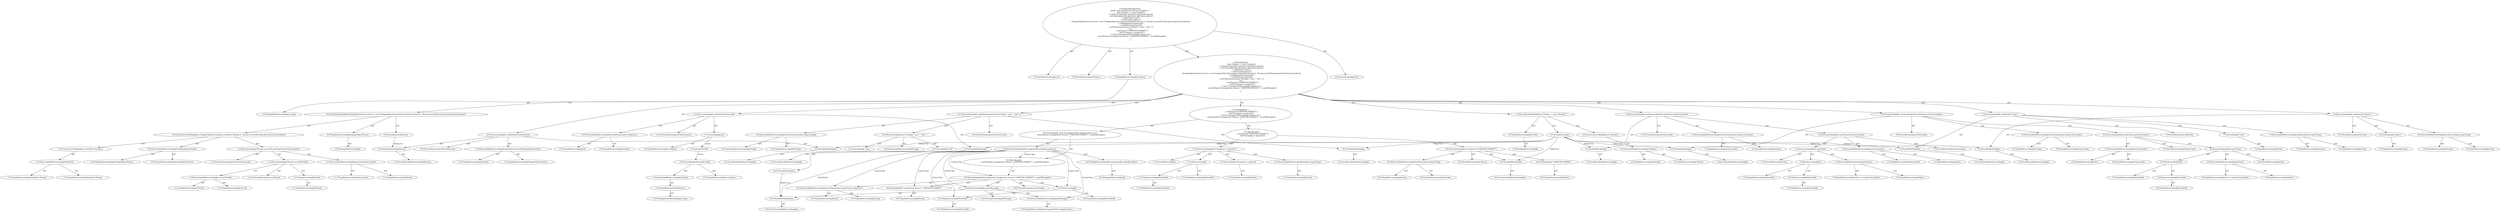 digraph "testSetters#?" {
0 [label="3:CtTypeReferenceImpl@void" shape=ellipse]
1 [label="3:CtVirtualElement@testSetters" shape=ellipse]
2 [label="3:CtTypeReferenceImpl@Exception" shape=ellipse]
3 [label="3:CtPackageReferenceImpl@java.lang" shape=ellipse]
4 [label="4:CtTypeReferenceImpl@Checker" shape=ellipse]
5 [label="4:CtPackageReferenceImpl@" shape=ellipse]
6 [label="4:CtExecutableReferenceImpl@Checker()" shape=ellipse]
7 [label="4:CtTypeReferenceImpl@Checker" shape=ellipse]
8 [label="4:CtTypeReferenceImpl@Checker" shape=ellipse]
9 [label="4:CtConstructorCallImpl@new Checker()" shape=ellipse]
10 [label="4:CtVirtualElement@c" shape=ellipse]
11 [label="4:CtLocalVariableImpl@final Checker c = new Checker()" shape=ellipse]
12 [label="5:CtExecutableReferenceImpl@setClassLoader(java.lang.ClassLoader)" shape=ellipse]
13 [label="5:CtTypeReferenceImpl@Checker" shape=ellipse]
14 [label="5:CtTypeReferenceImpl@ClassLoader" shape=ellipse]
15 [label="5:CtVirtualElement@setClassLoader" shape=ellipse]
16 [label="5:CtVariableReadImpl@c" shape=ellipse]
17 [label="5:CtLocalVariableReferenceImpl@c" shape=ellipse]
18 [label="5:CtExecutableReferenceImpl@getClassLoader()" shape=ellipse]
19 [label="5:CtTypeReferenceImpl@Class" shape=ellipse]
20 [label="5:CtTypeReferenceImpl@ClassLoader" shape=ellipse]
21 [label="5:CtVirtualElement@getClassLoader" shape=ellipse]
22 [label="5:CtExecutableReferenceImpl@getClass()" shape=ellipse]
23 [label="5:CtTypeReferenceImpl@Object" shape=ellipse]
24 [label="5:CtTypeReferenceImpl@Class<? extends PlaceHold>" shape=ellipse]
25 [label="5:CtVirtualElement@getClass" shape=ellipse]
26 [label="5:CtTypeAccessImpl@PlaceHold" shape=ellipse]
27 [label="5:CtTypeReferenceImpl@PlaceHold" shape=ellipse]
28 [label="5:CtThisAccessImpl@this" shape=ellipse]
29 [label="5:CtTypeReferenceImpl@PlaceHold" shape=ellipse]
30 [label="5:CtInvocationImpl@this.getClass()" shape=ellipse]
31 [label="5:CtInvocationImpl@this.getClass().getClassLoader()" shape=ellipse]
32 [label="5:CtInvocationImpl@c.setClassLoader(this.getClass().getClassLoader())" shape=ellipse]
33 [label="6:CtExecutableReferenceImpl@setClassloader(java.lang.ClassLoader)" shape=ellipse]
34 [label="6:CtTypeReferenceImpl@Checker" shape=ellipse]
35 [label="6:CtTypeReferenceImpl@ClassLoader" shape=ellipse]
36 [label="6:CtVirtualElement@setClassloader" shape=ellipse]
37 [label="6:CtVariableReadImpl@c" shape=ellipse]
38 [label="6:CtLocalVariableReferenceImpl@c" shape=ellipse]
39 [label="6:CtExecutableReferenceImpl@getClassLoader()" shape=ellipse]
40 [label="6:CtTypeReferenceImpl@Class" shape=ellipse]
41 [label="6:CtTypeReferenceImpl@ClassLoader" shape=ellipse]
42 [label="6:CtVirtualElement@getClassLoader" shape=ellipse]
43 [label="6:CtExecutableReferenceImpl@getClass()" shape=ellipse]
44 [label="6:CtTypeReferenceImpl@Object" shape=ellipse]
45 [label="6:CtTypeReferenceImpl@Class<? extends PlaceHold>" shape=ellipse]
46 [label="6:CtVirtualElement@getClass" shape=ellipse]
47 [label="6:CtTypeAccessImpl@PlaceHold" shape=ellipse]
48 [label="6:CtTypeReferenceImpl@PlaceHold" shape=ellipse]
49 [label="6:CtThisAccessImpl@this" shape=ellipse]
50 [label="6:CtTypeReferenceImpl@PlaceHold" shape=ellipse]
51 [label="6:CtInvocationImpl@this.getClass()" shape=ellipse]
52 [label="6:CtInvocationImpl@this.getClass().getClassLoader()" shape=ellipse]
53 [label="6:CtInvocationImpl@c.setClassloader(this.getClass().getClassLoader())" shape=ellipse]
54 [label="7:CtExecutableReferenceImpl@setBasedir(java.lang.String)" shape=ellipse]
55 [label="7:CtTypeReferenceImpl@Checker" shape=ellipse]
56 [label="7:CtTypeReferenceImpl@String" shape=ellipse]
57 [label="7:CtVirtualElement@setBasedir" shape=ellipse]
58 [label="7:CtVariableReadImpl@c" shape=ellipse]
59 [label="7:CtLocalVariableReferenceImpl@c" shape=ellipse]
60 [label="7:CtLiteralImpl@\"some\"" shape=ellipse]
61 [label="7:CtTypeReferenceImpl@String" shape=ellipse]
62 [label="7:CtInvocationImpl@c.setBasedir(\"some\")" shape=ellipse]
63 [label="8:CtExecutableReferenceImpl@setSeverity(java.lang.String)" shape=ellipse]
64 [label="8:CtTypeReferenceImpl@Checker" shape=ellipse]
65 [label="8:CtTypeReferenceImpl@String" shape=ellipse]
66 [label="8:CtVirtualElement@setSeverity" shape=ellipse]
67 [label="8:CtVariableReadImpl@c" shape=ellipse]
68 [label="8:CtLocalVariableReferenceImpl@c" shape=ellipse]
69 [label="8:CtLiteralImpl@\"ignore\"" shape=ellipse]
70 [label="8:CtTypeReferenceImpl@String" shape=ellipse]
71 [label="8:CtInvocationImpl@c.setSeverity(\"ignore\")" shape=ellipse]
72 [label="9:CtTypeReferenceImpl@PackageObjectFactory" shape=ellipse]
73 [label="9:CtPackageReferenceImpl@" shape=ellipse]
74 [label="10:CtExecutableReferenceImpl@PackageObjectFactory()" shape=ellipse]
75 [label="10:CtTypeReferenceImpl@PackageObjectFactory" shape=ellipse]
76 [label="10:CtTypeReferenceImpl@PackageObjectFactory" shape=ellipse]
77 [label="11:CtExecutableReferenceImpl@HashSet()" shape=ellipse]
78 [label="11:CtTypeReferenceImpl@HashSet<String>" shape=ellipse]
79 [label="11:CtTypeReferenceImpl@HashSet<String>" shape=ellipse]
80 [label="11:CtConstructorCallImpl@new HashSet<String>()" shape=ellipse]
81 [label="11:CtExecutableReferenceImpl@getContextClassLoader()" shape=ellipse]
82 [label="11:CtTypeReferenceImpl@Thread" shape=ellipse]
83 [label="11:CtTypeReferenceImpl@ClassLoader" shape=ellipse]
84 [label="11:CtVirtualElement@getContextClassLoader" shape=ellipse]
85 [label="11:CtExecutableReferenceImpl@currentThread()" shape=ellipse]
86 [label="11:CtTypeReferenceImpl@Thread" shape=ellipse]
87 [label="11:CtTypeReferenceImpl@Thread" shape=ellipse]
88 [label="11:CtVirtualElement@currentThread" shape=ellipse]
89 [label="11:CtTypeAccessImpl@Thread" shape=ellipse]
90 [label="11:CtTypeReferenceImpl@Thread" shape=ellipse]
91 [label="11:CtInvocationImpl@Thread.currentThread()" shape=ellipse]
92 [label="11:CtInvocationImpl@Thread.currentThread().getContextClassLoader()" shape=ellipse]
93 [label="10:CtConstructorCallImpl@new PackageObjectFactory(new HashSet<String>(), Thread.currentThread().getContextClassLoader())" shape=ellipse]
94 [label="9:CtVirtualElement@factory" shape=ellipse]
95 [label="9:CtLocalVariableImpl@PackageObjectFactory factory = new PackageObjectFactory(new HashSet<String>(), Thread.currentThread().getContextClassLoader())" shape=ellipse]
96 [label="12:CtExecutableReferenceImpl@setModuleFactory(PackageObjectFactory)" shape=ellipse]
97 [label="12:CtTypeReferenceImpl@Checker" shape=ellipse]
98 [label="12:CtTypeReferenceImpl@PackageObjectFactory" shape=ellipse]
99 [label="12:CtVirtualElement@setModuleFactory" shape=ellipse]
100 [label="12:CtVariableReadImpl@c" shape=ellipse]
101 [label="12:CtLocalVariableReferenceImpl@c" shape=ellipse]
102 [label="12:CtVariableReadImpl@factory" shape=ellipse]
103 [label="12:CtLocalVariableReferenceImpl@factory" shape=ellipse]
104 [label="12:CtInvocationImpl@c.setModuleFactory(factory)" shape=ellipse]
105 [label="13:CtExecutableReferenceImpl@setFileExtensions(<unknown>)" shape=ellipse]
106 [label="13:CtTypeReferenceImpl@Checker" shape=ellipse]
107 [label="13:CtTypeReferenceImpl@null" shape=ellipse]
108 [label="13:CtVirtualElement@setFileExtensions" shape=ellipse]
109 [label="13:CtVariableReadImpl@c" shape=ellipse]
110 [label="13:CtLocalVariableReferenceImpl@c" shape=ellipse]
111 [label="13:CtLiteralImpl@null" shape=ellipse]
112 [label="13:CtTypeReferenceImpl@<nulltype>" shape=ellipse]
113 [label="13:CtInvocationImpl@c.setFileExtensions(null)" shape=ellipse]
114 [label="14:CtExecutableReferenceImpl@setFileExtensions(java.lang.String[])" shape=ellipse]
115 [label="14:CtTypeReferenceImpl@Checker" shape=ellipse]
116 [label="14:CtArrayTypeReferenceImpl@String[]" shape=ellipse]
117 [label="14:CtVirtualElement@setFileExtensions" shape=ellipse]
118 [label="14:CtVariableReadImpl@c" shape=ellipse]
119 [label="14:CtLocalVariableReferenceImpl@c" shape=ellipse]
120 [label="14:CtNewArrayImpl@new String[]\{ \".java\", \"xml\" \}" shape=ellipse]
121 [label="14:CtArrayTypeReferenceImpl@String[]" shape=ellipse]
122 [label="14:CtLiteralImpl@\".java\"" shape=ellipse]
123 [label="14:CtLiteralImpl@\"xml\"" shape=ellipse]
124 [label="14:CtInvocationImpl@c.setFileExtensions(new String[]\{ \".java\", \"xml\" \})" shape=ellipse]
125 [label="16:CtExecutableReferenceImpl@setCharset(java.lang.String)" shape=ellipse]
126 [label="16:CtTypeReferenceImpl@Checker" shape=ellipse]
127 [label="16:CtTypeReferenceImpl@String" shape=ellipse]
128 [label="16:CtVirtualElement@setCharset" shape=ellipse]
129 [label="16:CtVariableReadImpl@c" shape=ellipse]
130 [label="16:CtLocalVariableReferenceImpl@c" shape=ellipse]
131 [label="16:CtLiteralImpl@\"UNKNOW-CHARSET\"" shape=ellipse]
132 [label="16:CtTypeReferenceImpl@String" shape=ellipse]
133 [label="16:CtInvocationImpl@c.setCharset(\"UNKNOW-CHARSET\")" shape=ellipse]
134 [label="17:CtExecutableReferenceImpl@fail(java.lang.String)" shape=ellipse]
135 [label="17:CtTypeReferenceImpl@String" shape=ellipse]
136 [label="17:CtVirtualElement@fail" shape=ellipse]
137 [label="17:CtTypeAccessImpl@PlaceHold" shape=ellipse]
138 [label="17:CtTypeReferenceImpl@PlaceHold" shape=ellipse]
139 [label="17:CtThisAccessImpl@" shape=ellipse]
140 [label="17:CtTypeReferenceImpl@PlaceHold" shape=ellipse]
141 [label="17:CtLiteralImpl@\"Exception is expected\"" shape=ellipse]
142 [label="17:CtTypeReferenceImpl@String" shape=ellipse]
143 [label="17:CtInvocationImpl@fail(\"Exception is expected\")" shape=ellipse]
144 [label="15:CtBlockImpl@\{
    c.setCharset(\"UNKNOW-CHARSET\");
    fail(\"Exception is expected\");
\}" shape=ellipse]
145 [label="18:CtVirtualElement@ex" shape=ellipse]
146 [label="18:CtTypeReferenceImpl@UnsupportedEncodingException" shape=ellipse]
147 [label="18:CtPackageReferenceImpl@" shape=ellipse]
148 [label="18:CtCatchVariableImpl@UnsupportedEncodingException ex" shape=ellipse]
149 [label="19:CtExecutableReferenceImpl@assertEquals(java.lang.String,<unknown>)" shape=ellipse]
150 [label="19:CtTypeReferenceImpl@String" shape=ellipse]
151 [label="19:CtTypeReferenceImpl@null" shape=ellipse]
152 [label="19:CtVirtualElement@assertEquals" shape=ellipse]
153 [label="19:CtTypeAccessImpl@PlaceHold" shape=ellipse]
154 [label="19:CtTypeReferenceImpl@PlaceHold" shape=ellipse]
155 [label="19:CtThisAccessImpl@" shape=ellipse]
156 [label="19:CtTypeReferenceImpl@PlaceHold" shape=ellipse]
157 [label="19:CtLiteralImpl@\"unsupported charset: 'UNKNOW-CHARSET'\"" shape=ellipse]
158 [label="19:CtTypeReferenceImpl@String" shape=ellipse]
159 [label="19:CtExecutableReferenceImpl@getMessage()" shape=ellipse]
160 [label="19:CtTypeReferenceImpl@UnsupportedEncodingException" shape=ellipse]
161 [label="19:CtVirtualElement@getMessage" shape=ellipse]
162 [label="19:CtVariableReadImpl@ex" shape=ellipse]
163 [label="19:CtCatchVariableReferenceImpl@ex" shape=ellipse]
164 [label="19:CtInvocationImpl@ex.getMessage()" shape=ellipse]
165 [label="19:CtInvocationImpl@assertEquals(\"unsupported charset: 'UNKNOW-CHARSET'\", ex.getMessage())" shape=ellipse]
166 [label="18:CtBlockImpl@\{
    assertEquals(\"unsupported charset: 'UNKNOW-CHARSET'\", ex.getMessage());
\}" shape=ellipse]
167 [label="18:CtCatchImpl@ catch (UnsupportedEncodingException ex) \{
    assertEquals(\"unsupported charset: 'UNKNOW-CHARSET'\", ex.getMessage());
\}" shape=ellipse]
168 [label="15:CtTryImpl@try \{
    c.setCharset(\"UNKNOW-CHARSET\");
    fail(\"Exception is expected\");
\} catch (UnsupportedEncodingException ex) \{
    assertEquals(\"unsupported charset: 'UNKNOW-CHARSET'\", ex.getMessage());
\}" shape=ellipse]
169 [label="3:CtBlockImpl@\{
    final Checker c = new Checker();
    c.setClassLoader(this.getClass().getClassLoader());
    c.setClassloader(this.getClass().getClassLoader());
    c.setBasedir(\"some\");
    c.setSeverity(\"ignore\");
    PackageObjectFactory factory = new PackageObjectFactory(new HashSet<String>(), Thread.currentThread().getContextClassLoader());
    c.setModuleFactory(factory);
    c.setFileExtensions(null);
    c.setFileExtensions(new String[]\{ \".java\", \"xml\" \});
    try \{
        c.setCharset(\"UNKNOW-CHARSET\");
        fail(\"Exception is expected\");
    \} catch (UnsupportedEncodingException ex) \{
        assertEquals(\"unsupported charset: 'UNKNOW-CHARSET'\", ex.getMessage());
    \}
\}" shape=ellipse]
170 [label="3:CtMethodImpl@@Test
public void testSetters() throws Exception \{
    final Checker c = new Checker();
    c.setClassLoader(this.getClass().getClassLoader());
    c.setClassloader(this.getClass().getClassLoader());
    c.setBasedir(\"some\");
    c.setSeverity(\"ignore\");
    PackageObjectFactory factory = new PackageObjectFactory(new HashSet<String>(), Thread.currentThread().getContextClassLoader());
    c.setModuleFactory(factory);
    c.setFileExtensions(null);
    c.setFileExtensions(new String[]\{ \".java\", \"xml\" \});
    try \{
        c.setCharset(\"UNKNOW-CHARSET\");
        fail(\"Exception is expected\");
    \} catch (UnsupportedEncodingException ex) \{
        assertEquals(\"unsupported charset: 'UNKNOW-CHARSET'\", ex.getMessage());
    \}
\}" shape=ellipse]
171 [label="2:CtAnnotationImpl@@Test" shape=ellipse]
172 [label="13:Update@UPDATE" shape=ellipse]
173 [label="13:CtTypeReferenceImpl@<nulltype>" shape=ellipse]
174 [label="13:CtPackageReferenceImpl@java.lang" shape=ellipse]
175 [label="13:CtTypeReferenceImpl@String" shape=ellipse]
176 [label="13:CtArrayTypeReferenceImpl@String[]" shape=ellipse]
177 [label="13:CtLiteralImpl@((String[]) (null))" shape=ellipse]
2 -> 3 [label="AST"];
4 -> 5 [label="AST"];
6 -> 7 [label="AST"];
6 -> 8 [label="AST"];
9 -> 6 [label="AST"];
10 -> 16 [label="Define-Use"];
10 -> 37 [label="Define-Use"];
10 -> 58 [label="Define-Use"];
10 -> 67 [label="Define-Use"];
10 -> 100 [label="Define-Use"];
10 -> 109 [label="Define-Use"];
10 -> 118 [label="Define-Use"];
10 -> 129 [label="Define-Use"];
11 -> 10 [label="AST"];
11 -> 4 [label="AST"];
11 -> 9 [label="AST"];
12 -> 13 [label="AST"];
12 -> 14 [label="AST"];
16 -> 17 [label="AST"];
18 -> 19 [label="AST"];
18 -> 20 [label="AST"];
22 -> 23 [label="AST"];
22 -> 24 [label="AST"];
26 -> 27 [label="AST"];
28 -> 29 [label="AST"];
28 -> 26 [label="AST"];
30 -> 25 [label="AST"];
30 -> 28 [label="AST"];
30 -> 22 [label="AST"];
31 -> 21 [label="AST"];
31 -> 30 [label="AST"];
31 -> 18 [label="AST"];
32 -> 15 [label="AST"];
32 -> 16 [label="AST"];
32 -> 12 [label="AST"];
32 -> 31 [label="AST"];
33 -> 34 [label="AST"];
33 -> 35 [label="AST"];
37 -> 38 [label="AST"];
39 -> 40 [label="AST"];
39 -> 41 [label="AST"];
43 -> 44 [label="AST"];
43 -> 45 [label="AST"];
47 -> 48 [label="AST"];
49 -> 50 [label="AST"];
49 -> 47 [label="AST"];
51 -> 46 [label="AST"];
51 -> 49 [label="AST"];
51 -> 43 [label="AST"];
52 -> 42 [label="AST"];
52 -> 51 [label="AST"];
52 -> 39 [label="AST"];
53 -> 36 [label="AST"];
53 -> 37 [label="AST"];
53 -> 33 [label="AST"];
53 -> 52 [label="AST"];
54 -> 55 [label="AST"];
54 -> 56 [label="AST"];
58 -> 59 [label="AST"];
60 -> 61 [label="AST"];
62 -> 57 [label="AST"];
62 -> 58 [label="AST"];
62 -> 54 [label="AST"];
62 -> 60 [label="AST"];
63 -> 64 [label="AST"];
63 -> 65 [label="AST"];
67 -> 68 [label="AST"];
69 -> 70 [label="AST"];
71 -> 66 [label="AST"];
71 -> 67 [label="AST"];
71 -> 63 [label="AST"];
71 -> 69 [label="AST"];
72 -> 73 [label="AST"];
74 -> 75 [label="AST"];
74 -> 76 [label="AST"];
77 -> 78 [label="AST"];
77 -> 79 [label="AST"];
80 -> 77 [label="AST"];
81 -> 82 [label="AST"];
81 -> 83 [label="AST"];
85 -> 86 [label="AST"];
85 -> 87 [label="AST"];
89 -> 90 [label="AST"];
91 -> 88 [label="AST"];
91 -> 89 [label="AST"];
91 -> 85 [label="AST"];
92 -> 84 [label="AST"];
92 -> 91 [label="AST"];
92 -> 81 [label="AST"];
93 -> 74 [label="AST"];
93 -> 80 [label="AST"];
93 -> 92 [label="AST"];
94 -> 102 [label="Define-Use"];
95 -> 94 [label="AST"];
95 -> 72 [label="AST"];
95 -> 93 [label="AST"];
96 -> 97 [label="AST"];
96 -> 98 [label="AST"];
100 -> 101 [label="AST"];
102 -> 103 [label="AST"];
104 -> 99 [label="AST"];
104 -> 100 [label="AST"];
104 -> 96 [label="AST"];
104 -> 102 [label="AST"];
105 -> 106 [label="AST"];
105 -> 107 [label="AST"];
109 -> 110 [label="AST"];
111 -> 112 [label="AST"];
111 -> 172 [label="Action"];
113 -> 108 [label="AST"];
113 -> 109 [label="AST"];
113 -> 105 [label="AST"];
113 -> 111 [label="AST"];
114 -> 115 [label="AST"];
114 -> 116 [label="AST"];
118 -> 119 [label="AST"];
120 -> 121 [label="AST"];
120 -> 122 [label="AST"];
120 -> 123 [label="AST"];
124 -> 117 [label="AST"];
124 -> 118 [label="AST"];
124 -> 114 [label="AST"];
124 -> 120 [label="AST"];
125 -> 126 [label="AST"];
125 -> 127 [label="AST"];
129 -> 130 [label="AST"];
131 -> 132 [label="AST"];
133 -> 128 [label="AST"];
133 -> 129 [label="AST"];
133 -> 125 [label="AST"];
133 -> 131 [label="AST"];
134 -> 135 [label="AST"];
137 -> 138 [label="AST"];
139 -> 140 [label="AST"];
139 -> 137 [label="AST"];
141 -> 142 [label="AST"];
143 -> 136 [label="AST"];
143 -> 139 [label="AST"];
143 -> 134 [label="AST"];
143 -> 141 [label="AST"];
144 -> 133 [label="AST"];
144 -> 143 [label="AST"];
145 -> 162 [label="Define-Use"];
146 -> 147 [label="AST"];
148 -> 145 [label="AST"];
148 -> 146 [label="AST"];
148 -> 166 [label="Control Dep"];
148 -> 165 [label="Control Dep"];
148 -> 149 [label="Control Dep"];
148 -> 155 [label="Control Dep"];
148 -> 153 [label="Control Dep"];
148 -> 157 [label="Control Dep"];
148 -> 164 [label="Control Dep"];
148 -> 159 [label="Control Dep"];
148 -> 162 [label="Control Dep"];
149 -> 150 [label="AST"];
149 -> 151 [label="AST"];
153 -> 154 [label="AST"];
155 -> 156 [label="AST"];
155 -> 153 [label="AST"];
157 -> 158 [label="AST"];
159 -> 160 [label="AST"];
162 -> 163 [label="AST"];
164 -> 161 [label="AST"];
164 -> 162 [label="AST"];
164 -> 159 [label="AST"];
165 -> 152 [label="AST"];
165 -> 155 [label="AST"];
165 -> 149 [label="AST"];
165 -> 157 [label="AST"];
165 -> 164 [label="AST"];
166 -> 165 [label="AST"];
167 -> 148 [label="AST"];
167 -> 166 [label="AST"];
168 -> 144 [label="AST"];
168 -> 167 [label="AST"];
169 -> 11 [label="AST"];
169 -> 32 [label="AST"];
169 -> 53 [label="AST"];
169 -> 62 [label="AST"];
169 -> 71 [label="AST"];
169 -> 95 [label="AST"];
169 -> 104 [label="AST"];
169 -> 113 [label="AST"];
169 -> 124 [label="AST"];
169 -> 168 [label="AST"];
170 -> 1 [label="AST"];
170 -> 171 [label="AST"];
170 -> 0 [label="AST"];
170 -> 2 [label="AST"];
170 -> 169 [label="AST"];
172 -> 177 [label="Action"];
175 -> 174 [label="AST"];
176 -> 175 [label="AST"];
177 -> 173 [label="AST"];
177 -> 176 [label="AST"];
}